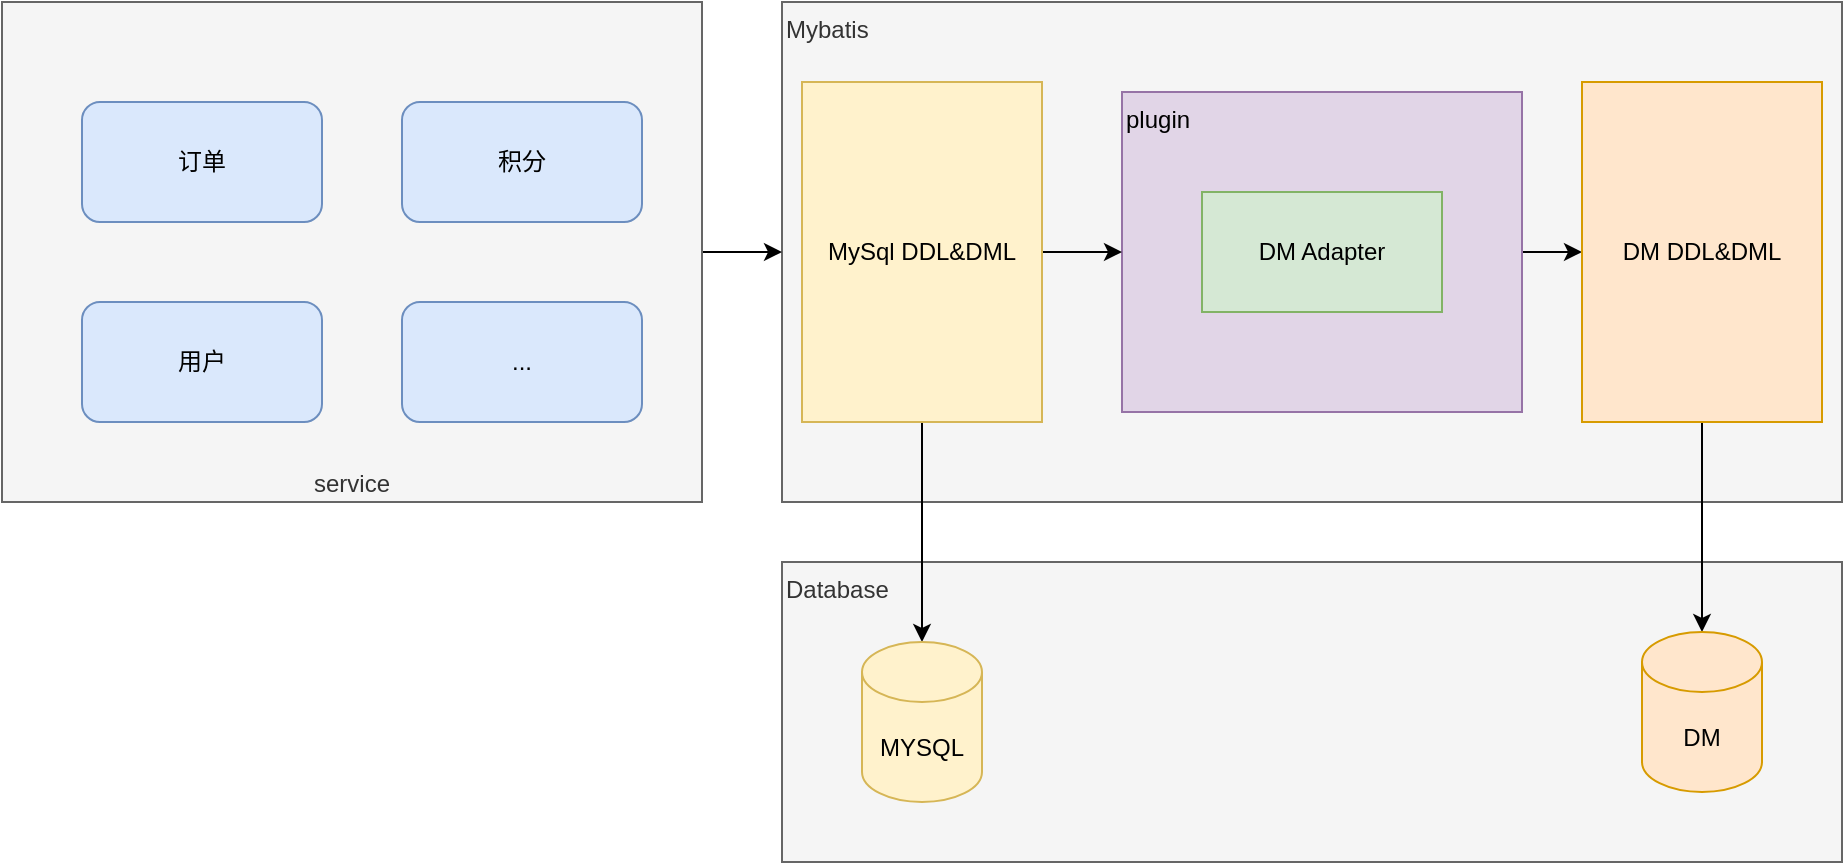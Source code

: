 <mxfile version="22.0.4" type="github">
  <diagram name="第 1 页" id="uxam0HJFk7IKHuleWVk5">
    <mxGraphModel dx="1434" dy="765" grid="1" gridSize="10" guides="1" tooltips="1" connect="1" arrows="1" fold="1" page="1" pageScale="1" pageWidth="827" pageHeight="1169" math="0" shadow="0">
      <root>
        <mxCell id="0" />
        <mxCell id="1" parent="0" />
        <mxCell id="KnT9PUAGvuGJ7m0zhY_S-18" value="Database" style="rounded=0;whiteSpace=wrap;html=1;fillColor=#f5f5f5;fontColor=#333333;strokeColor=#666666;align=left;verticalAlign=top;" vertex="1" parent="1">
          <mxGeometry x="590" y="400" width="530" height="150" as="geometry" />
        </mxCell>
        <mxCell id="KnT9PUAGvuGJ7m0zhY_S-11" value="Mybatis" style="rounded=0;whiteSpace=wrap;html=1;fillColor=#f5f5f5;fontColor=#333333;strokeColor=#666666;verticalAlign=top;align=left;" vertex="1" parent="1">
          <mxGeometry x="590" y="120" width="530" height="250" as="geometry" />
        </mxCell>
        <mxCell id="KnT9PUAGvuGJ7m0zhY_S-13" style="edgeStyle=orthogonalEdgeStyle;rounded=0;orthogonalLoop=1;jettySize=auto;html=1;exitX=1;exitY=0.5;exitDx=0;exitDy=0;entryX=0;entryY=0.5;entryDx=0;entryDy=0;" edge="1" parent="1" source="KnT9PUAGvuGJ7m0zhY_S-10" target="KnT9PUAGvuGJ7m0zhY_S-11">
          <mxGeometry relative="1" as="geometry" />
        </mxCell>
        <mxCell id="KnT9PUAGvuGJ7m0zhY_S-10" value="service" style="rounded=0;whiteSpace=wrap;html=1;verticalAlign=bottom;fillColor=#f5f5f5;fontColor=#333333;strokeColor=#666666;" vertex="1" parent="1">
          <mxGeometry x="200" y="120" width="350" height="250" as="geometry" />
        </mxCell>
        <mxCell id="KnT9PUAGvuGJ7m0zhY_S-15" style="edgeStyle=orthogonalEdgeStyle;rounded=0;orthogonalLoop=1;jettySize=auto;html=1;exitX=1;exitY=0.5;exitDx=0;exitDy=0;entryX=0;entryY=0.5;entryDx=0;entryDy=0;" edge="1" parent="1" source="KnT9PUAGvuGJ7m0zhY_S-8" target="KnT9PUAGvuGJ7m0zhY_S-6">
          <mxGeometry relative="1" as="geometry" />
        </mxCell>
        <mxCell id="KnT9PUAGvuGJ7m0zhY_S-8" value="plugin" style="rounded=0;whiteSpace=wrap;html=1;fillColor=#e1d5e7;strokeColor=#9673a6;align=left;verticalAlign=top;" vertex="1" parent="1">
          <mxGeometry x="760" y="165" width="200" height="160" as="geometry" />
        </mxCell>
        <mxCell id="KnT9PUAGvuGJ7m0zhY_S-1" value="用户" style="rounded=1;whiteSpace=wrap;html=1;fillColor=#dae8fc;strokeColor=#6c8ebf;" vertex="1" parent="1">
          <mxGeometry x="240" y="270" width="120" height="60" as="geometry" />
        </mxCell>
        <mxCell id="KnT9PUAGvuGJ7m0zhY_S-2" value="订单" style="rounded=1;whiteSpace=wrap;html=1;fillColor=#dae8fc;strokeColor=#6c8ebf;" vertex="1" parent="1">
          <mxGeometry x="240" y="170" width="120" height="60" as="geometry" />
        </mxCell>
        <mxCell id="KnT9PUAGvuGJ7m0zhY_S-3" value="积分" style="rounded=1;whiteSpace=wrap;html=1;fillColor=#dae8fc;strokeColor=#6c8ebf;" vertex="1" parent="1">
          <mxGeometry x="400" y="170" width="120" height="60" as="geometry" />
        </mxCell>
        <mxCell id="KnT9PUAGvuGJ7m0zhY_S-14" style="edgeStyle=orthogonalEdgeStyle;rounded=0;orthogonalLoop=1;jettySize=auto;html=1;exitX=1;exitY=0.5;exitDx=0;exitDy=0;entryX=0;entryY=0.5;entryDx=0;entryDy=0;" edge="1" parent="1" source="KnT9PUAGvuGJ7m0zhY_S-5" target="KnT9PUAGvuGJ7m0zhY_S-8">
          <mxGeometry relative="1" as="geometry" />
        </mxCell>
        <mxCell id="KnT9PUAGvuGJ7m0zhY_S-19" style="edgeStyle=orthogonalEdgeStyle;rounded=0;orthogonalLoop=1;jettySize=auto;html=1;exitX=0.5;exitY=1;exitDx=0;exitDy=0;" edge="1" parent="1" source="KnT9PUAGvuGJ7m0zhY_S-5" target="KnT9PUAGvuGJ7m0zhY_S-16">
          <mxGeometry relative="1" as="geometry" />
        </mxCell>
        <mxCell id="KnT9PUAGvuGJ7m0zhY_S-5" value="MySql DDL&amp;amp;DML" style="rounded=0;whiteSpace=wrap;html=1;fillColor=#fff2cc;strokeColor=#d6b656;" vertex="1" parent="1">
          <mxGeometry x="600" y="160" width="120" height="170" as="geometry" />
        </mxCell>
        <mxCell id="KnT9PUAGvuGJ7m0zhY_S-20" style="edgeStyle=orthogonalEdgeStyle;rounded=0;orthogonalLoop=1;jettySize=auto;html=1;exitX=0.5;exitY=1;exitDx=0;exitDy=0;" edge="1" parent="1" source="KnT9PUAGvuGJ7m0zhY_S-6" target="KnT9PUAGvuGJ7m0zhY_S-17">
          <mxGeometry relative="1" as="geometry" />
        </mxCell>
        <mxCell id="KnT9PUAGvuGJ7m0zhY_S-6" value="DM DDL&amp;amp;DML" style="rounded=0;whiteSpace=wrap;html=1;fillColor=#ffe6cc;strokeColor=#d79b00;" vertex="1" parent="1">
          <mxGeometry x="990" y="160" width="120" height="170" as="geometry" />
        </mxCell>
        <mxCell id="KnT9PUAGvuGJ7m0zhY_S-7" value="DM Adapter" style="rounded=0;whiteSpace=wrap;html=1;fillColor=#d5e8d4;strokeColor=#82b366;" vertex="1" parent="1">
          <mxGeometry x="800" y="215" width="120" height="60" as="geometry" />
        </mxCell>
        <mxCell id="KnT9PUAGvuGJ7m0zhY_S-9" value="..." style="rounded=1;whiteSpace=wrap;html=1;fillColor=#dae8fc;strokeColor=#6c8ebf;" vertex="1" parent="1">
          <mxGeometry x="400" y="270" width="120" height="60" as="geometry" />
        </mxCell>
        <mxCell id="KnT9PUAGvuGJ7m0zhY_S-16" value="MYSQL" style="shape=cylinder3;whiteSpace=wrap;html=1;boundedLbl=1;backgroundOutline=1;size=15;fillColor=#fff2cc;strokeColor=#d6b656;" vertex="1" parent="1">
          <mxGeometry x="630" y="440" width="60" height="80" as="geometry" />
        </mxCell>
        <mxCell id="KnT9PUAGvuGJ7m0zhY_S-17" value="DM" style="shape=cylinder3;whiteSpace=wrap;html=1;boundedLbl=1;backgroundOutline=1;size=15;fillColor=#ffe6cc;strokeColor=#d79b00;" vertex="1" parent="1">
          <mxGeometry x="1020" y="435" width="60" height="80" as="geometry" />
        </mxCell>
      </root>
    </mxGraphModel>
  </diagram>
</mxfile>
